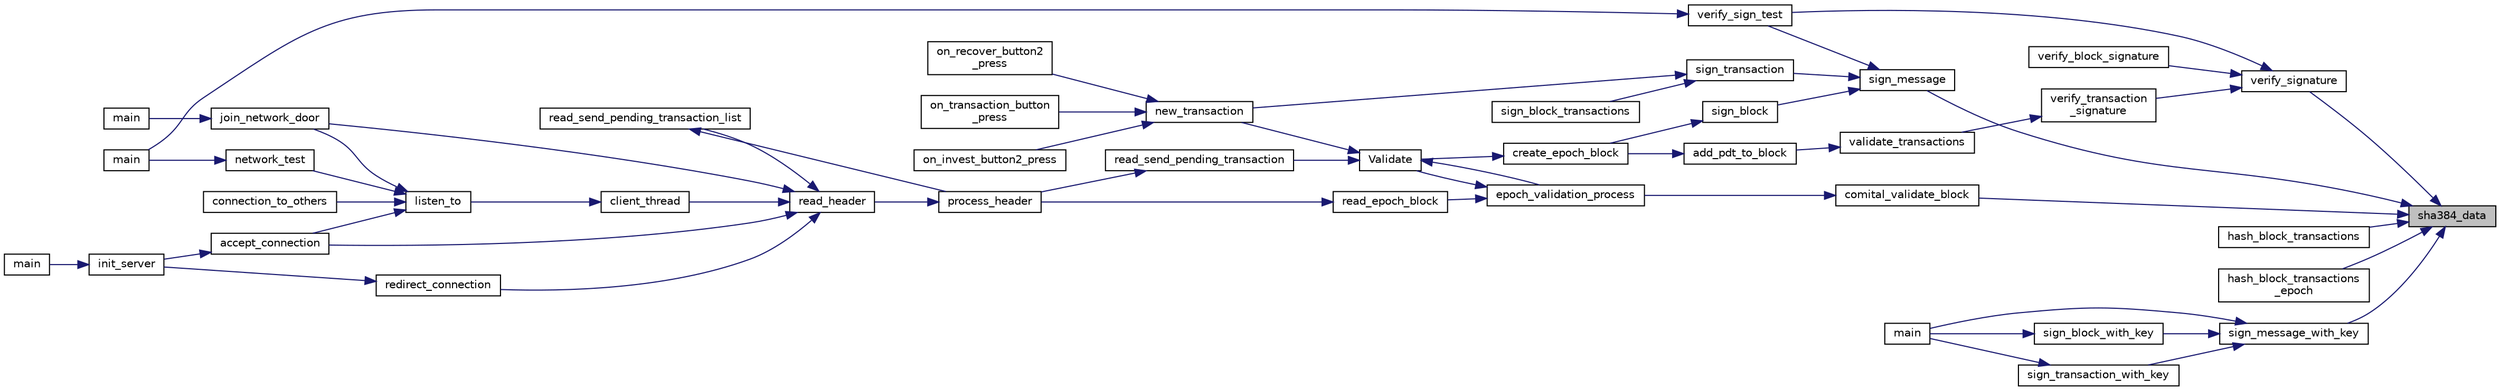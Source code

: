 digraph "sha384_data"
{
 // LATEX_PDF_SIZE
  edge [fontname="Helvetica",fontsize="10",labelfontname="Helvetica",labelfontsize="10"];
  node [fontname="Helvetica",fontsize="10",shape=record];
  rankdir="RL";
  Node1 [label="sha384_data",height=0.2,width=0.4,color="black", fillcolor="grey75", style="filled", fontcolor="black",tooltip="Apply the SHA384 algorithm on a 'data' of size 'len_data'."];
  Node1 -> Node2 [dir="back",color="midnightblue",fontsize="10",style="solid",fontname="Helvetica"];
  Node2 [label="comital_validate_block",height=0.2,width=0.4,color="black", fillcolor="white", style="filled",URL="$validation__engine_8h.html#a8a7c063b5d2f1c5e3e0527a5b133e6a2",tooltip="For the comital, check block validity."];
  Node2 -> Node3 [dir="back",color="midnightblue",fontsize="10",style="solid",fontname="Helvetica"];
  Node3 [label="epoch_validation_process",height=0.2,width=0.4,color="black", fillcolor="white", style="filled",URL="$get__data_8h.html#aa5eb9e1d62d1366fdebe19a5819d1bde",tooltip="Epoch validation protocol."];
  Node3 -> Node4 [dir="back",color="midnightblue",fontsize="10",style="solid",fontname="Helvetica"];
  Node4 [label="read_epoch_block",height=0.2,width=0.4,color="black", fillcolor="white", style="filled",URL="$get__data_8h.html#a8989114706afc158ef465a1cba2de0dc",tooltip="Read a socket sended epoch block."];
  Node4 -> Node5 [dir="back",color="midnightblue",fontsize="10",style="solid",fontname="Helvetica"];
  Node5 [label="process_header",height=0.2,width=0.4,color="black", fillcolor="white", style="filled",URL="$get__data_8c.html#acf73eaf498a41a592973793346c358d7",tooltip=" "];
  Node5 -> Node6 [dir="back",color="midnightblue",fontsize="10",style="solid",fontname="Helvetica"];
  Node6 [label="read_header",height=0.2,width=0.4,color="black", fillcolor="white", style="filled",URL="$get__data_8h.html#a1f63104d8a019196f59d848bacafcaf0",tooltip="Waits a header in 'sockfd', reads it and processes it."];
  Node6 -> Node7 [dir="back",color="midnightblue",fontsize="10",style="solid",fontname="Helvetica"];
  Node7 [label="accept_connection",height=0.2,width=0.4,color="black", fillcolor="white", style="filled",URL="$server_8c.html#a51b8c8c4c2582cc90f8155bd9eaab4c0",tooltip=" "];
  Node7 -> Node8 [dir="back",color="midnightblue",fontsize="10",style="solid",fontname="Helvetica"];
  Node8 [label="init_server",height=0.2,width=0.4,color="black", fillcolor="white", style="filled",URL="$server_8h.html#a10fb306879537348fffef6ae68f70640",tooltip="Launches a server instance, connected to the peer-to-peer network 'hostname'."];
  Node8 -> Node9 [dir="back",color="midnightblue",fontsize="10",style="solid",fontname="Helvetica"];
  Node9 [label="main",height=0.2,width=0.4,color="black", fillcolor="white", style="filled",URL="$serverdoor_8c.html#ae66f6b31b5ad750f1fe042a706a4e3d4",tooltip=" "];
  Node6 -> Node10 [dir="back",color="midnightblue",fontsize="10",style="solid",fontname="Helvetica"];
  Node10 [label="client_thread",height=0.2,width=0.4,color="black", fillcolor="white", style="filled",URL="$network_2client_8h.html#a351b786eb662460f254da2ff204fcfcc",tooltip="Create a client thread."];
  Node10 -> Node11 [dir="back",color="midnightblue",fontsize="10",style="solid",fontname="Helvetica"];
  Node11 [label="listen_to",height=0.2,width=0.4,color="black", fillcolor="white", style="filled",URL="$network_2client_8h.html#a7be5d0a5ee88cfd1a654fc4813273708",tooltip="Tries to connect to the peer-to-peer network via a node in the Node structure."];
  Node11 -> Node7 [dir="back",color="midnightblue",fontsize="10",style="solid",fontname="Helvetica"];
  Node11 -> Node12 [dir="back",color="midnightblue",fontsize="10",style="solid",fontname="Helvetica"];
  Node12 [label="connection_to_others",height=0.2,width=0.4,color="black", fillcolor="white", style="filled",URL="$client_8h.html#ab7126685bb9b5dc07de54dbb8a8ba89d",tooltip=" "];
  Node11 -> Node13 [dir="back",color="midnightblue",fontsize="10",style="solid",fontname="Helvetica"];
  Node13 [label="join_network_door",height=0.2,width=0.4,color="black", fillcolor="white", style="filled",URL="$client_8h.html#a4bc5d82e85996fecc53fe3e97c2a7b98",tooltip=" "];
  Node13 -> Node14 [dir="back",color="midnightblue",fontsize="10",style="solid",fontname="Helvetica"];
  Node14 [label="main",height=0.2,width=0.4,color="black", fillcolor="white", style="filled",URL="$client_8c.html#a3c04138a5bfe5d72780bb7e82a18e627",tooltip=" "];
  Node11 -> Node15 [dir="back",color="midnightblue",fontsize="10",style="solid",fontname="Helvetica"];
  Node15 [label="network_test",height=0.2,width=0.4,color="black", fillcolor="white", style="filled",URL="$client__test_8h.html#ade76ed0fdf28b393fbdc89e611688256",tooltip=" "];
  Node15 -> Node16 [dir="back",color="midnightblue",fontsize="10",style="solid",fontname="Helvetica"];
  Node16 [label="main",height=0.2,width=0.4,color="black", fillcolor="white", style="filled",URL="$unit__testing_8c.html#ae66f6b31b5ad750f1fe042a706a4e3d4",tooltip=" "];
  Node6 -> Node13 [dir="back",color="midnightblue",fontsize="10",style="solid",fontname="Helvetica"];
  Node6 -> Node17 [dir="back",color="midnightblue",fontsize="10",style="solid",fontname="Helvetica"];
  Node17 [label="read_send_pending_transaction_list",height=0.2,width=0.4,color="black", fillcolor="white", style="filled",URL="$get__data_8h.html#a510587b3efb5dbf21a2c873ada26881a",tooltip="Read a socket sended pending transaction list."];
  Node17 -> Node5 [dir="back",color="midnightblue",fontsize="10",style="solid",fontname="Helvetica"];
  Node6 -> Node18 [dir="back",color="midnightblue",fontsize="10",style="solid",fontname="Helvetica"];
  Node18 [label="redirect_connection",height=0.2,width=0.4,color="black", fillcolor="white", style="filled",URL="$server_8c.html#a84cf9ceb7f864ec15c6a0a51fec348ed",tooltip=" "];
  Node18 -> Node8 [dir="back",color="midnightblue",fontsize="10",style="solid",fontname="Helvetica"];
  Node3 -> Node19 [dir="back",color="midnightblue",fontsize="10",style="solid",fontname="Helvetica"];
  Node19 [label="Validate",height=0.2,width=0.4,color="black", fillcolor="white", style="filled",URL="$client_8h.html#a6a17e4539f5b0c67dbd36bae0c2c0c8a",tooltip=" "];
  Node19 -> Node3 [dir="back",color="midnightblue",fontsize="10",style="solid",fontname="Helvetica"];
  Node19 -> Node20 [dir="back",color="midnightblue",fontsize="10",style="solid",fontname="Helvetica"];
  Node20 [label="new_transaction",height=0.2,width=0.4,color="black", fillcolor="white", style="filled",URL="$client_8h.html#a597346567fc95cf305a94063df3e86c3",tooltip=" "];
  Node20 -> Node21 [dir="back",color="midnightblue",fontsize="10",style="solid",fontname="Helvetica"];
  Node21 [label="on_invest_button2_press",height=0.2,width=0.4,color="black", fillcolor="white", style="filled",URL="$ui_8c.html#ae8893501fa8a537ec50cc272353fca19",tooltip=" "];
  Node20 -> Node22 [dir="back",color="midnightblue",fontsize="10",style="solid",fontname="Helvetica"];
  Node22 [label="on_recover_button2\l_press",height=0.2,width=0.4,color="black", fillcolor="white", style="filled",URL="$ui_8c.html#ad8f99ac51861be5da7d885cdd2e26ea0",tooltip=" "];
  Node20 -> Node23 [dir="back",color="midnightblue",fontsize="10",style="solid",fontname="Helvetica"];
  Node23 [label="on_transaction_button\l_press",height=0.2,width=0.4,color="black", fillcolor="white", style="filled",URL="$ui_8c.html#a5e22e78adc3ccb25f63ee84836cc83e4",tooltip=" "];
  Node19 -> Node24 [dir="back",color="midnightblue",fontsize="10",style="solid",fontname="Helvetica"];
  Node24 [label="read_send_pending_transaction",height=0.2,width=0.4,color="black", fillcolor="white", style="filled",URL="$get__data_8h.html#ae72cba3b0c10b02c73fb58f40c4bc341",tooltip="Read a socket sended pending transaction."];
  Node24 -> Node5 [dir="back",color="midnightblue",fontsize="10",style="solid",fontname="Helvetica"];
  Node1 -> Node25 [dir="back",color="midnightblue",fontsize="10",style="solid",fontname="Helvetica"];
  Node25 [label="hash_block_transactions",height=0.2,width=0.4,color="black", fillcolor="white", style="filled",URL="$hash_8h.html#a1a0c4c7a5b69d66d29782dfc45e625ec",tooltip="Apply the SHA384 to all block transactions."];
  Node1 -> Node26 [dir="back",color="midnightblue",fontsize="10",style="solid",fontname="Helvetica"];
  Node26 [label="hash_block_transactions\l_epoch",height=0.2,width=0.4,color="black", fillcolor="white", style="filled",URL="$validators_8c.html#a6e675a99d3f446b36542c2a9facb2a35",tooltip=" "];
  Node1 -> Node27 [dir="back",color="midnightblue",fontsize="10",style="solid",fontname="Helvetica"];
  Node27 [label="sign_message",height=0.2,width=0.4,color="black", fillcolor="white", style="filled",URL="$signature_8h.html#ae19c745c1be8c5d67048188ede9a779d",tooltip="buffer <- encrypt(SHA284(msg,len_data),wallet_priv_key)"];
  Node27 -> Node28 [dir="back",color="midnightblue",fontsize="10",style="solid",fontname="Helvetica"];
  Node28 [label="sign_block",height=0.2,width=0.4,color="black", fillcolor="white", style="filled",URL="$signature_8h.html#a5fc24af7af2e6c9cd4de2efcbd26ffb9",tooltip="Signs a block with my private key."];
  Node28 -> Node29 [dir="back",color="midnightblue",fontsize="10",style="solid",fontname="Helvetica"];
  Node29 [label="create_epoch_block",height=0.2,width=0.4,color="black", fillcolor="white", style="filled",URL="$epoch__man_8h.html#aeb0145b06d8c782e8536992cc1def819",tooltip="Create a block object with the previous block hash & votes."];
  Node29 -> Node19 [dir="back",color="midnightblue",fontsize="10",style="solid",fontname="Helvetica"];
  Node27 -> Node30 [dir="back",color="midnightblue",fontsize="10",style="solid",fontname="Helvetica"];
  Node30 [label="sign_transaction",height=0.2,width=0.4,color="black", fillcolor="white", style="filled",URL="$signature_8h.html#afc30cc798edd88f7749c81431cc12684",tooltip="Signs a transaction with my private key."];
  Node30 -> Node20 [dir="back",color="midnightblue",fontsize="10",style="solid",fontname="Helvetica"];
  Node30 -> Node31 [dir="back",color="midnightblue",fontsize="10",style="solid",fontname="Helvetica"];
  Node31 [label="sign_block_transactions",height=0.2,width=0.4,color="black", fillcolor="white", style="filled",URL="$signature_8h.html#a885aee9c6a53f767ed991b0a2496e37e",tooltip="Signs all transactions of a block with my private key."];
  Node27 -> Node32 [dir="back",color="midnightblue",fontsize="10",style="solid",fontname="Helvetica"];
  Node32 [label="verify_sign_test",height=0.2,width=0.4,color="black", fillcolor="white", style="filled",URL="$signature__test_8h.html#a1a567e3415b0bcb5531f72f29d571dac",tooltip=" "];
  Node32 -> Node16 [dir="back",color="midnightblue",fontsize="10",style="solid",fontname="Helvetica"];
  Node1 -> Node33 [dir="back",color="midnightblue",fontsize="10",style="solid",fontname="Helvetica"];
  Node33 [label="sign_message_with_key",height=0.2,width=0.4,color="black", fillcolor="white", style="filled",URL="$signature_8h.html#aae1091d9b2f55f2db94f39f7343b29e3",tooltip="encrypt(SHA284(msg,len_data),key) buffer <- encrypt(SHA284(msg,len_data),key)"];
  Node33 -> Node34 [dir="back",color="midnightblue",fontsize="10",style="solid",fontname="Helvetica"];
  Node34 [label="main",height=0.2,width=0.4,color="black", fillcolor="white", style="filled",URL="$genesis_8c.html#ae66f6b31b5ad750f1fe042a706a4e3d4",tooltip=" "];
  Node33 -> Node35 [dir="back",color="midnightblue",fontsize="10",style="solid",fontname="Helvetica"];
  Node35 [label="sign_block_with_key",height=0.2,width=0.4,color="black", fillcolor="white", style="filled",URL="$signature_8h.html#a1409b9f67ad91c9e55f0e786a8b2ae8a",tooltip="Signs a block."];
  Node35 -> Node34 [dir="back",color="midnightblue",fontsize="10",style="solid",fontname="Helvetica"];
  Node33 -> Node36 [dir="back",color="midnightblue",fontsize="10",style="solid",fontname="Helvetica"];
  Node36 [label="sign_transaction_with_key",height=0.2,width=0.4,color="black", fillcolor="white", style="filled",URL="$signature_8h.html#ad7757263f776dc00aaaae307629b53d9",tooltip="Signs a transaction."];
  Node36 -> Node34 [dir="back",color="midnightblue",fontsize="10",style="solid",fontname="Helvetica"];
  Node1 -> Node37 [dir="back",color="midnightblue",fontsize="10",style="solid",fontname="Helvetica"];
  Node37 [label="verify_signature",height=0.2,width=0.4,color="black", fillcolor="white", style="filled",URL="$signature_8h.html#abb24ef32c40711494e34d7639e64f8a3",tooltip="Verifies if SHA384(data) == decrypt(signature,pub_key)"];
  Node37 -> Node38 [dir="back",color="midnightblue",fontsize="10",style="solid",fontname="Helvetica"];
  Node38 [label="verify_block_signature",height=0.2,width=0.4,color="black", fillcolor="white", style="filled",URL="$signature_8h.html#a197fbff013d305c63a9699922eb438f6",tooltip="Verifies if a block signature is valid."];
  Node37 -> Node32 [dir="back",color="midnightblue",fontsize="10",style="solid",fontname="Helvetica"];
  Node37 -> Node39 [dir="back",color="midnightblue",fontsize="10",style="solid",fontname="Helvetica"];
  Node39 [label="verify_transaction\l_signature",height=0.2,width=0.4,color="black", fillcolor="white", style="filled",URL="$signature_8h.html#a1f30e39552bd587069303929aecbb155",tooltip="Verifies if a transaction signature is valid."];
  Node39 -> Node40 [dir="back",color="midnightblue",fontsize="10",style="solid",fontname="Helvetica"];
  Node40 [label="validate_transactions",height=0.2,width=0.4,color="black", fillcolor="white", style="filled",URL="$validation__engine_8h.html#a9134934f42952ee3fd7a73aea892858c",tooltip="Validate some transactions."];
  Node40 -> Node41 [dir="back",color="midnightblue",fontsize="10",style="solid",fontname="Helvetica"];
  Node41 [label="add_pdt_to_block",height=0.2,width=0.4,color="black", fillcolor="white", style="filled",URL="$epoch__man_8c.html#a20031a15e7ca013e4b21f6c4e5aff508",tooltip=" "];
  Node41 -> Node29 [dir="back",color="midnightblue",fontsize="10",style="solid",fontname="Helvetica"];
}
